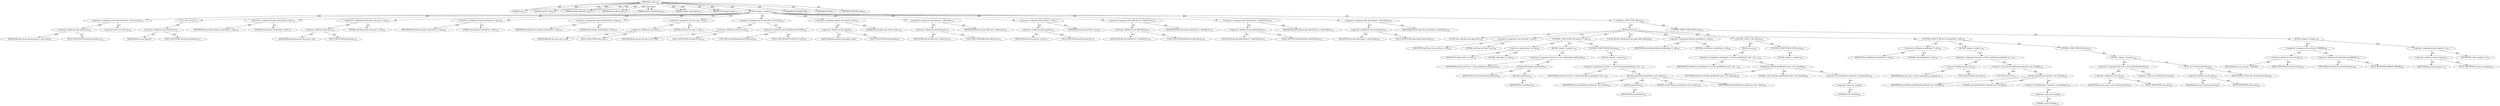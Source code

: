 digraph "&lt;init&gt;" {  
"111669149699" [label = <(METHOD,&lt;init&gt;)<SUB>229</SUB>> ]
"115964116997" [label = <(PARAM,this)<SUB>229</SUB>> ]
"115964117012" [label = <(PARAM,JUnitTest test)<SUB>229</SUB>> ]
"115964117013" [label = <(PARAM,boolean haltOnError)<SUB>229</SUB>> ]
"115964117014" [label = <(PARAM,boolean filtertrace)<SUB>230</SUB>> ]
"115964117015" [label = <(PARAM,boolean haltOnFailure)<SUB>230</SUB>> ]
"115964117016" [label = <(PARAM,boolean showOutput)<SUB>231</SUB>> ]
"115964117017" [label = <(PARAM,ClassLoader loader)<SUB>231</SUB>> ]
"25769803779" [label = <(BLOCK,&lt;empty&gt;,&lt;empty&gt;)<SUB>229</SUB>> ]
"30064771075" [label = <(&lt;operator&gt;.assignment,Vector this.formatters = new Vector())<SUB>124</SUB>> ]
"30064771076" [label = <(&lt;operator&gt;.fieldAccess,this.formatters)<SUB>124</SUB>> ]
"68719476763" [label = <(IDENTIFIER,this,Vector this.formatters = new Vector())> ]
"55834574848" [label = <(FIELD_IDENTIFIER,formatters,formatters)<SUB>124</SUB>> ]
"30064771077" [label = <(&lt;operator&gt;.alloc,new Vector())<SUB>124</SUB>> ]
"30064771078" [label = <(&lt;init&gt;,new Vector())<SUB>124</SUB>> ]
"30064771079" [label = <(&lt;operator&gt;.fieldAccess,this.formatters)<SUB>124</SUB>> ]
"68719476764" [label = <(IDENTIFIER,this,new Vector())> ]
"55834574849" [label = <(FIELD_IDENTIFIER,formatters,formatters)<SUB>124</SUB>> ]
"30064771080" [label = <(&lt;operator&gt;.assignment,boolean showOutput = false)<SUB>139</SUB>> ]
"68719476765" [label = <(IDENTIFIER,showOutput,boolean showOutput = false)<SUB>139</SUB>> ]
"90194313219" [label = <(LITERAL,false,boolean showOutput = false)<SUB>139</SUB>> ]
"30064771081" [label = <(&lt;operator&gt;.assignment,Permissions this.perm = null)<SUB>144</SUB>> ]
"30064771082" [label = <(&lt;operator&gt;.fieldAccess,this.perm)<SUB>144</SUB>> ]
"68719476766" [label = <(IDENTIFIER,this,Permissions this.perm = null)> ]
"55834574850" [label = <(FIELD_IDENTIFIER,perm,perm)<SUB>144</SUB>> ]
"90194313220" [label = <(LITERAL,null,Permissions this.perm = null)<SUB>144</SUB>> ]
"30064771083" [label = <(&lt;operator&gt;.assignment,boolean haltOnError = false)<SUB>162</SUB>> ]
"68719476767" [label = <(IDENTIFIER,haltOnError,boolean haltOnError = false)<SUB>162</SUB>> ]
"90194313221" [label = <(LITERAL,false,boolean haltOnError = false)<SUB>162</SUB>> ]
"30064771084" [label = <(&lt;operator&gt;.assignment,boolean haltOnFailure = false)<SUB>167</SUB>> ]
"68719476768" [label = <(IDENTIFIER,haltOnFailure,boolean haltOnFailure = false)<SUB>167</SUB>> ]
"90194313222" [label = <(LITERAL,false,boolean haltOnFailure = false)<SUB>167</SUB>> ]
"30064771085" [label = <(&lt;operator&gt;.assignment,Test this.suite = null)<SUB>172</SUB>> ]
"30064771086" [label = <(&lt;operator&gt;.fieldAccess,this.suite)<SUB>172</SUB>> ]
"68719476769" [label = <(IDENTIFIER,this,Test this.suite = null)> ]
"55834574851" [label = <(FIELD_IDENTIFIER,suite,suite)<SUB>172</SUB>> ]
"90194313223" [label = <(LITERAL,null,Test this.suite = null)<SUB>172</SUB>> ]
"30064771087" [label = <(&lt;operator&gt;.assignment,int this.retCode = SUCCESS)<SUB>182</SUB>> ]
"30064771088" [label = <(&lt;operator&gt;.fieldAccess,this.retCode)<SUB>182</SUB>> ]
"68719476770" [label = <(IDENTIFIER,this,int this.retCode = SUCCESS)> ]
"55834574852" [label = <(FIELD_IDENTIFIER,retCode,retCode)<SUB>182</SUB>> ]
"30064771089" [label = <(&lt;operator&gt;.fieldAccess,JUnitTestRunner.SUCCESS)<SUB>182</SUB>> ]
"180388626432" [label = <(TYPE_REF,JUnitTestRunner,JUnitTestRunner)<SUB>182</SUB>> ]
"55834574853" [label = <(FIELD_IDENTIFIER,SUCCESS,SUCCESS)<SUB>182</SUB>> ]
"30064771090" [label = <(&lt;operator&gt;.assignment,boolean this.forked = false)<SUB>196</SUB>> ]
"30064771091" [label = <(&lt;operator&gt;.fieldAccess,this.forked)<SUB>196</SUB>> ]
"68719476771" [label = <(IDENTIFIER,this,boolean this.forked = false)> ]
"55834574854" [label = <(FIELD_IDENTIFIER,forked,forked)<SUB>196</SUB>> ]
"90194313224" [label = <(LITERAL,false,boolean this.forked = false)<SUB>196</SUB>> ]
"30064771092" [label = <(&lt;operator&gt;.assignment,this.filtertrace = filtertrace)<SUB>232</SUB>> ]
"30064771093" [label = <(&lt;operator&gt;.fieldAccess,this.filtertrace)<SUB>232</SUB>> ]
"68719476744" [label = <(IDENTIFIER,this,this.filtertrace = filtertrace)<SUB>232</SUB>> ]
"55834574855" [label = <(FIELD_IDENTIFIER,filtertrace,filtertrace)<SUB>232</SUB>> ]
"68719476772" [label = <(IDENTIFIER,filtertrace,this.filtertrace = filtertrace)<SUB>232</SUB>> ]
"30064771094" [label = <(&lt;operator&gt;.assignment,this.junitTest = test)<SUB>233</SUB>> ]
"30064771095" [label = <(&lt;operator&gt;.fieldAccess,this.junitTest)<SUB>233</SUB>> ]
"68719476745" [label = <(IDENTIFIER,this,this.junitTest = test)<SUB>233</SUB>> ]
"55834574856" [label = <(FIELD_IDENTIFIER,junitTest,junitTest)<SUB>233</SUB>> ]
"68719476773" [label = <(IDENTIFIER,test,this.junitTest = test)<SUB>233</SUB>> ]
"30064771096" [label = <(&lt;operator&gt;.assignment,this.haltOnError = haltOnError)<SUB>234</SUB>> ]
"30064771097" [label = <(&lt;operator&gt;.fieldAccess,this.haltOnError)<SUB>234</SUB>> ]
"68719476746" [label = <(IDENTIFIER,this,this.haltOnError = haltOnError)<SUB>234</SUB>> ]
"55834574857" [label = <(FIELD_IDENTIFIER,haltOnError,haltOnError)<SUB>234</SUB>> ]
"68719476774" [label = <(IDENTIFIER,haltOnError,this.haltOnError = haltOnError)<SUB>234</SUB>> ]
"30064771098" [label = <(&lt;operator&gt;.assignment,this.haltOnFailure = haltOnFailure)<SUB>235</SUB>> ]
"30064771099" [label = <(&lt;operator&gt;.fieldAccess,this.haltOnFailure)<SUB>235</SUB>> ]
"68719476747" [label = <(IDENTIFIER,this,this.haltOnFailure = haltOnFailure)<SUB>235</SUB>> ]
"55834574858" [label = <(FIELD_IDENTIFIER,haltOnFailure,haltOnFailure)<SUB>235</SUB>> ]
"68719476775" [label = <(IDENTIFIER,haltOnFailure,this.haltOnFailure = haltOnFailure)<SUB>235</SUB>> ]
"30064771100" [label = <(&lt;operator&gt;.assignment,this.showOutput = showOutput)<SUB>236</SUB>> ]
"30064771101" [label = <(&lt;operator&gt;.fieldAccess,this.showOutput)<SUB>236</SUB>> ]
"68719476748" [label = <(IDENTIFIER,this,this.showOutput = showOutput)<SUB>236</SUB>> ]
"55834574859" [label = <(FIELD_IDENTIFIER,showOutput,showOutput)<SUB>236</SUB>> ]
"68719476776" [label = <(IDENTIFIER,showOutput,this.showOutput = showOutput)<SUB>236</SUB>> ]
"47244640256" [label = <(CONTROL_STRUCTURE,TRY,try)<SUB>238</SUB>> ]
"25769803780" [label = <(BLOCK,try,try)<SUB>238</SUB>> ]
"94489280512" [label = <(LOCAL,Class testClass: java.lang.Class)<SUB>239</SUB>> ]
"30064771102" [label = <(&lt;operator&gt;.assignment,Class testClass = null)<SUB>239</SUB>> ]
"68719476777" [label = <(IDENTIFIER,testClass,Class testClass = null)<SUB>239</SUB>> ]
"90194313225" [label = <(LITERAL,null,Class testClass = null)<SUB>239</SUB>> ]
"47244640257" [label = <(CONTROL_STRUCTURE,IF,if (loader == null))<SUB>240</SUB>> ]
"30064771103" [label = <(&lt;operator&gt;.equals,loader == null)<SUB>240</SUB>> ]
"68719476778" [label = <(IDENTIFIER,loader,loader == null)<SUB>240</SUB>> ]
"90194313226" [label = <(LITERAL,null,loader == null)<SUB>240</SUB>> ]
"25769803781" [label = <(BLOCK,&lt;empty&gt;,&lt;empty&gt;)<SUB>240</SUB>> ]
"30064771104" [label = <(&lt;operator&gt;.assignment,testClass = Class.forName(test.getName()))<SUB>241</SUB>> ]
"68719476779" [label = <(IDENTIFIER,testClass,testClass = Class.forName(test.getName()))<SUB>241</SUB>> ]
"30064771105" [label = <(forName,forName(test.getName()))<SUB>241</SUB>> ]
"68719476780" [label = <(IDENTIFIER,Class,forName(test.getName()))<SUB>241</SUB>> ]
"30064771106" [label = <(getName,getName())<SUB>241</SUB>> ]
"68719476781" [label = <(IDENTIFIER,test,getName())<SUB>241</SUB>> ]
"47244640258" [label = <(CONTROL_STRUCTURE,ELSE,else)<SUB>242</SUB>> ]
"25769803782" [label = <(BLOCK,&lt;empty&gt;,&lt;empty&gt;)<SUB>242</SUB>> ]
"30064771107" [label = <(&lt;operator&gt;.assignment,testClass = Class.forName(test.getName(), true,...)<SUB>243</SUB>> ]
"68719476782" [label = <(IDENTIFIER,testClass,testClass = Class.forName(test.getName(), true,...)<SUB>243</SUB>> ]
"30064771108" [label = <(forName,forName(test.getName(), true, loader))<SUB>243</SUB>> ]
"68719476783" [label = <(IDENTIFIER,Class,forName(test.getName(), true, loader))<SUB>243</SUB>> ]
"30064771109" [label = <(getName,getName())<SUB>243</SUB>> ]
"68719476784" [label = <(IDENTIFIER,test,getName())<SUB>243</SUB>> ]
"90194313227" [label = <(LITERAL,true,forName(test.getName(), true, loader))<SUB>243</SUB>> ]
"68719476785" [label = <(IDENTIFIER,loader,forName(test.getName(), true, loader))<SUB>243</SUB>> ]
"94489280513" [label = <(LOCAL,Method suiteMethod: java.lang.reflect.Method)<SUB>246</SUB>> ]
"30064771110" [label = <(&lt;operator&gt;.assignment,Method suiteMethod = null)<SUB>246</SUB>> ]
"68719476786" [label = <(IDENTIFIER,suiteMethod,Method suiteMethod = null)<SUB>246</SUB>> ]
"90194313228" [label = <(LITERAL,null,Method suiteMethod = null)<SUB>246</SUB>> ]
"47244640259" [label = <(CONTROL_STRUCTURE,TRY,try)<SUB>247</SUB>> ]
"25769803783" [label = <(BLOCK,try,try)<SUB>247</SUB>> ]
"30064771111" [label = <(&lt;operator&gt;.assignment,suiteMethod = testClass.getMethod(&quot;suite&quot;, new ...)<SUB>249</SUB>> ]
"68719476787" [label = <(IDENTIFIER,suiteMethod,suiteMethod = testClass.getMethod(&quot;suite&quot;, new ...)<SUB>249</SUB>> ]
"30064771112" [label = <(getMethod,testClass.getMethod(&quot;suite&quot;, new Class[0]))<SUB>249</SUB>> ]
"68719476788" [label = <(IDENTIFIER,testClass,testClass.getMethod(&quot;suite&quot;, new Class[0]))<SUB>249</SUB>> ]
"90194313229" [label = <(LITERAL,&quot;suite&quot;,testClass.getMethod(&quot;suite&quot;, new Class[0]))<SUB>249</SUB>> ]
"30064771113" [label = <(&lt;operator&gt;.arrayInitializer,&lt;operator&gt;.arrayInitializer)<SUB>249</SUB>> ]
"30064771114" [label = <(&lt;operator&gt;.alloc,new Class[0])> ]
"90194313230" [label = <(LITERAL,0,new Class[0])<SUB>249</SUB>> ]
"47244640260" [label = <(CONTROL_STRUCTURE,CATCH,catch)<SUB>250</SUB>> ]
"25769803784" [label = <(BLOCK,&lt;empty&gt;,&lt;empty&gt;)<SUB>250</SUB>> ]
"47244640261" [label = <(CONTROL_STRUCTURE,IF,if (suiteMethod != null))<SUB>254</SUB>> ]
"30064771115" [label = <(&lt;operator&gt;.notEquals,suiteMethod != null)<SUB>254</SUB>> ]
"68719476789" [label = <(IDENTIFIER,suiteMethod,suiteMethod != null)<SUB>254</SUB>> ]
"90194313231" [label = <(LITERAL,null,suiteMethod != null)<SUB>254</SUB>> ]
"25769803785" [label = <(BLOCK,&lt;empty&gt;,&lt;empty&gt;)<SUB>254</SUB>> ]
"30064771116" [label = <(&lt;operator&gt;.assignment,this.suite = (Test) suiteMethod.invoke(null, ne...)<SUB>258</SUB>> ]
"30064771117" [label = <(&lt;operator&gt;.fieldAccess,this.suite)<SUB>258</SUB>> ]
"68719476790" [label = <(IDENTIFIER,this,this.suite = (Test) suiteMethod.invoke(null, ne...)> ]
"55834574860" [label = <(FIELD_IDENTIFIER,suite,suite)<SUB>258</SUB>> ]
"30064771118" [label = <(&lt;operator&gt;.cast,(Test) suiteMethod.invoke(null, new Class[0]))<SUB>258</SUB>> ]
"180388626433" [label = <(TYPE_REF,Test,Test)<SUB>258</SUB>> ]
"30064771119" [label = <(invoke,suiteMethod.invoke(null, new Class[0]))<SUB>258</SUB>> ]
"68719476791" [label = <(IDENTIFIER,suiteMethod,suiteMethod.invoke(null, new Class[0]))<SUB>258</SUB>> ]
"90194313232" [label = <(LITERAL,null,suiteMethod.invoke(null, new Class[0]))<SUB>258</SUB>> ]
"30064771120" [label = <(&lt;operator&gt;.arrayInitializer,&lt;operator&gt;.arrayInitializer)<SUB>258</SUB>> ]
"30064771121" [label = <(&lt;operator&gt;.alloc,new Class[0])> ]
"90194313233" [label = <(LITERAL,0,new Class[0])<SUB>258</SUB>> ]
"47244640262" [label = <(CONTROL_STRUCTURE,ELSE,else)<SUB>259</SUB>> ]
"25769803786" [label = <(BLOCK,&lt;empty&gt;,&lt;empty&gt;)<SUB>259</SUB>> ]
"30064771122" [label = <(&lt;operator&gt;.assignment,this.suite = new TestSuite(testClass))<SUB>262</SUB>> ]
"30064771123" [label = <(&lt;operator&gt;.fieldAccess,this.suite)<SUB>262</SUB>> ]
"68719476792" [label = <(IDENTIFIER,this,this.suite = new TestSuite(testClass))> ]
"55834574861" [label = <(FIELD_IDENTIFIER,suite,suite)<SUB>262</SUB>> ]
"30064771124" [label = <(&lt;operator&gt;.alloc,new TestSuite(testClass))<SUB>262</SUB>> ]
"30064771125" [label = <(&lt;init&gt;,new TestSuite(testClass))<SUB>262</SUB>> ]
"30064771126" [label = <(&lt;operator&gt;.fieldAccess,this.suite)<SUB>262</SUB>> ]
"68719476793" [label = <(IDENTIFIER,this,new TestSuite(testClass))> ]
"55834574862" [label = <(FIELD_IDENTIFIER,suite,suite)<SUB>262</SUB>> ]
"68719476794" [label = <(IDENTIFIER,testClass,new TestSuite(testClass))<SUB>262</SUB>> ]
"47244640263" [label = <(CONTROL_STRUCTURE,CATCH,catch)<SUB>265</SUB>> ]
"25769803787" [label = <(BLOCK,&lt;empty&gt;,&lt;empty&gt;)<SUB>265</SUB>> ]
"30064771127" [label = <(&lt;operator&gt;.assignment,this.retCode = ERRORS)<SUB>266</SUB>> ]
"30064771128" [label = <(&lt;operator&gt;.fieldAccess,this.retCode)<SUB>266</SUB>> ]
"68719476795" [label = <(IDENTIFIER,this,this.retCode = ERRORS)> ]
"55834574863" [label = <(FIELD_IDENTIFIER,retCode,retCode)<SUB>266</SUB>> ]
"30064771129" [label = <(&lt;operator&gt;.fieldAccess,JUnitTestRunner.ERRORS)<SUB>266</SUB>> ]
"180388626434" [label = <(TYPE_REF,JUnitTestRunner,JUnitTestRunner)<SUB>266</SUB>> ]
"55834574864" [label = <(FIELD_IDENTIFIER,ERRORS,ERRORS)<SUB>266</SUB>> ]
"30064771130" [label = <(&lt;operator&gt;.assignment,this.exception = e)<SUB>267</SUB>> ]
"30064771131" [label = <(&lt;operator&gt;.fieldAccess,this.exception)<SUB>267</SUB>> ]
"68719476796" [label = <(IDENTIFIER,this,this.exception = e)> ]
"55834574865" [label = <(FIELD_IDENTIFIER,exception,exception)<SUB>267</SUB>> ]
"68719476797" [label = <(IDENTIFIER,e,this.exception = e)<SUB>267</SUB>> ]
"133143986205" [label = <(MODIFIER,CONSTRUCTOR)> ]
"133143986206" [label = <(MODIFIER,PUBLIC)> ]
"128849018883" [label = <(METHOD_RETURN,void)<SUB>269</SUB>> ]
  "111669149699" -> "115964116997"  [ label = "AST: "] 
  "111669149699" -> "115964117012"  [ label = "AST: "] 
  "111669149699" -> "115964117013"  [ label = "AST: "] 
  "111669149699" -> "115964117014"  [ label = "AST: "] 
  "111669149699" -> "115964117015"  [ label = "AST: "] 
  "111669149699" -> "115964117016"  [ label = "AST: "] 
  "111669149699" -> "115964117017"  [ label = "AST: "] 
  "111669149699" -> "25769803779"  [ label = "AST: "] 
  "111669149699" -> "133143986205"  [ label = "AST: "] 
  "111669149699" -> "133143986206"  [ label = "AST: "] 
  "111669149699" -> "128849018883"  [ label = "AST: "] 
  "25769803779" -> "30064771075"  [ label = "AST: "] 
  "25769803779" -> "30064771078"  [ label = "AST: "] 
  "25769803779" -> "30064771080"  [ label = "AST: "] 
  "25769803779" -> "30064771081"  [ label = "AST: "] 
  "25769803779" -> "30064771083"  [ label = "AST: "] 
  "25769803779" -> "30064771084"  [ label = "AST: "] 
  "25769803779" -> "30064771085"  [ label = "AST: "] 
  "25769803779" -> "30064771087"  [ label = "AST: "] 
  "25769803779" -> "30064771090"  [ label = "AST: "] 
  "25769803779" -> "30064771092"  [ label = "AST: "] 
  "25769803779" -> "30064771094"  [ label = "AST: "] 
  "25769803779" -> "30064771096"  [ label = "AST: "] 
  "25769803779" -> "30064771098"  [ label = "AST: "] 
  "25769803779" -> "30064771100"  [ label = "AST: "] 
  "25769803779" -> "47244640256"  [ label = "AST: "] 
  "30064771075" -> "30064771076"  [ label = "AST: "] 
  "30064771075" -> "30064771077"  [ label = "AST: "] 
  "30064771076" -> "68719476763"  [ label = "AST: "] 
  "30064771076" -> "55834574848"  [ label = "AST: "] 
  "30064771078" -> "30064771079"  [ label = "AST: "] 
  "30064771079" -> "68719476764"  [ label = "AST: "] 
  "30064771079" -> "55834574849"  [ label = "AST: "] 
  "30064771080" -> "68719476765"  [ label = "AST: "] 
  "30064771080" -> "90194313219"  [ label = "AST: "] 
  "30064771081" -> "30064771082"  [ label = "AST: "] 
  "30064771081" -> "90194313220"  [ label = "AST: "] 
  "30064771082" -> "68719476766"  [ label = "AST: "] 
  "30064771082" -> "55834574850"  [ label = "AST: "] 
  "30064771083" -> "68719476767"  [ label = "AST: "] 
  "30064771083" -> "90194313221"  [ label = "AST: "] 
  "30064771084" -> "68719476768"  [ label = "AST: "] 
  "30064771084" -> "90194313222"  [ label = "AST: "] 
  "30064771085" -> "30064771086"  [ label = "AST: "] 
  "30064771085" -> "90194313223"  [ label = "AST: "] 
  "30064771086" -> "68719476769"  [ label = "AST: "] 
  "30064771086" -> "55834574851"  [ label = "AST: "] 
  "30064771087" -> "30064771088"  [ label = "AST: "] 
  "30064771087" -> "30064771089"  [ label = "AST: "] 
  "30064771088" -> "68719476770"  [ label = "AST: "] 
  "30064771088" -> "55834574852"  [ label = "AST: "] 
  "30064771089" -> "180388626432"  [ label = "AST: "] 
  "30064771089" -> "55834574853"  [ label = "AST: "] 
  "30064771090" -> "30064771091"  [ label = "AST: "] 
  "30064771090" -> "90194313224"  [ label = "AST: "] 
  "30064771091" -> "68719476771"  [ label = "AST: "] 
  "30064771091" -> "55834574854"  [ label = "AST: "] 
  "30064771092" -> "30064771093"  [ label = "AST: "] 
  "30064771092" -> "68719476772"  [ label = "AST: "] 
  "30064771093" -> "68719476744"  [ label = "AST: "] 
  "30064771093" -> "55834574855"  [ label = "AST: "] 
  "30064771094" -> "30064771095"  [ label = "AST: "] 
  "30064771094" -> "68719476773"  [ label = "AST: "] 
  "30064771095" -> "68719476745"  [ label = "AST: "] 
  "30064771095" -> "55834574856"  [ label = "AST: "] 
  "30064771096" -> "30064771097"  [ label = "AST: "] 
  "30064771096" -> "68719476774"  [ label = "AST: "] 
  "30064771097" -> "68719476746"  [ label = "AST: "] 
  "30064771097" -> "55834574857"  [ label = "AST: "] 
  "30064771098" -> "30064771099"  [ label = "AST: "] 
  "30064771098" -> "68719476775"  [ label = "AST: "] 
  "30064771099" -> "68719476747"  [ label = "AST: "] 
  "30064771099" -> "55834574858"  [ label = "AST: "] 
  "30064771100" -> "30064771101"  [ label = "AST: "] 
  "30064771100" -> "68719476776"  [ label = "AST: "] 
  "30064771101" -> "68719476748"  [ label = "AST: "] 
  "30064771101" -> "55834574859"  [ label = "AST: "] 
  "47244640256" -> "25769803780"  [ label = "AST: "] 
  "47244640256" -> "47244640263"  [ label = "AST: "] 
  "25769803780" -> "94489280512"  [ label = "AST: "] 
  "25769803780" -> "30064771102"  [ label = "AST: "] 
  "25769803780" -> "47244640257"  [ label = "AST: "] 
  "25769803780" -> "94489280513"  [ label = "AST: "] 
  "25769803780" -> "30064771110"  [ label = "AST: "] 
  "25769803780" -> "47244640259"  [ label = "AST: "] 
  "25769803780" -> "47244640261"  [ label = "AST: "] 
  "30064771102" -> "68719476777"  [ label = "AST: "] 
  "30064771102" -> "90194313225"  [ label = "AST: "] 
  "47244640257" -> "30064771103"  [ label = "AST: "] 
  "47244640257" -> "25769803781"  [ label = "AST: "] 
  "47244640257" -> "47244640258"  [ label = "AST: "] 
  "30064771103" -> "68719476778"  [ label = "AST: "] 
  "30064771103" -> "90194313226"  [ label = "AST: "] 
  "25769803781" -> "30064771104"  [ label = "AST: "] 
  "30064771104" -> "68719476779"  [ label = "AST: "] 
  "30064771104" -> "30064771105"  [ label = "AST: "] 
  "30064771105" -> "68719476780"  [ label = "AST: "] 
  "30064771105" -> "30064771106"  [ label = "AST: "] 
  "30064771106" -> "68719476781"  [ label = "AST: "] 
  "47244640258" -> "25769803782"  [ label = "AST: "] 
  "25769803782" -> "30064771107"  [ label = "AST: "] 
  "30064771107" -> "68719476782"  [ label = "AST: "] 
  "30064771107" -> "30064771108"  [ label = "AST: "] 
  "30064771108" -> "68719476783"  [ label = "AST: "] 
  "30064771108" -> "30064771109"  [ label = "AST: "] 
  "30064771108" -> "90194313227"  [ label = "AST: "] 
  "30064771108" -> "68719476785"  [ label = "AST: "] 
  "30064771109" -> "68719476784"  [ label = "AST: "] 
  "30064771110" -> "68719476786"  [ label = "AST: "] 
  "30064771110" -> "90194313228"  [ label = "AST: "] 
  "47244640259" -> "25769803783"  [ label = "AST: "] 
  "47244640259" -> "47244640260"  [ label = "AST: "] 
  "25769803783" -> "30064771111"  [ label = "AST: "] 
  "30064771111" -> "68719476787"  [ label = "AST: "] 
  "30064771111" -> "30064771112"  [ label = "AST: "] 
  "30064771112" -> "68719476788"  [ label = "AST: "] 
  "30064771112" -> "90194313229"  [ label = "AST: "] 
  "30064771112" -> "30064771113"  [ label = "AST: "] 
  "30064771113" -> "30064771114"  [ label = "AST: "] 
  "30064771114" -> "90194313230"  [ label = "AST: "] 
  "47244640260" -> "25769803784"  [ label = "AST: "] 
  "47244640261" -> "30064771115"  [ label = "AST: "] 
  "47244640261" -> "25769803785"  [ label = "AST: "] 
  "47244640261" -> "47244640262"  [ label = "AST: "] 
  "30064771115" -> "68719476789"  [ label = "AST: "] 
  "30064771115" -> "90194313231"  [ label = "AST: "] 
  "25769803785" -> "30064771116"  [ label = "AST: "] 
  "30064771116" -> "30064771117"  [ label = "AST: "] 
  "30064771116" -> "30064771118"  [ label = "AST: "] 
  "30064771117" -> "68719476790"  [ label = "AST: "] 
  "30064771117" -> "55834574860"  [ label = "AST: "] 
  "30064771118" -> "180388626433"  [ label = "AST: "] 
  "30064771118" -> "30064771119"  [ label = "AST: "] 
  "30064771119" -> "68719476791"  [ label = "AST: "] 
  "30064771119" -> "90194313232"  [ label = "AST: "] 
  "30064771119" -> "30064771120"  [ label = "AST: "] 
  "30064771120" -> "30064771121"  [ label = "AST: "] 
  "30064771121" -> "90194313233"  [ label = "AST: "] 
  "47244640262" -> "25769803786"  [ label = "AST: "] 
  "25769803786" -> "30064771122"  [ label = "AST: "] 
  "25769803786" -> "30064771125"  [ label = "AST: "] 
  "30064771122" -> "30064771123"  [ label = "AST: "] 
  "30064771122" -> "30064771124"  [ label = "AST: "] 
  "30064771123" -> "68719476792"  [ label = "AST: "] 
  "30064771123" -> "55834574861"  [ label = "AST: "] 
  "30064771125" -> "30064771126"  [ label = "AST: "] 
  "30064771125" -> "68719476794"  [ label = "AST: "] 
  "30064771126" -> "68719476793"  [ label = "AST: "] 
  "30064771126" -> "55834574862"  [ label = "AST: "] 
  "47244640263" -> "25769803787"  [ label = "AST: "] 
  "25769803787" -> "30064771127"  [ label = "AST: "] 
  "25769803787" -> "30064771130"  [ label = "AST: "] 
  "30064771127" -> "30064771128"  [ label = "AST: "] 
  "30064771127" -> "30064771129"  [ label = "AST: "] 
  "30064771128" -> "68719476795"  [ label = "AST: "] 
  "30064771128" -> "55834574863"  [ label = "AST: "] 
  "30064771129" -> "180388626434"  [ label = "AST: "] 
  "30064771129" -> "55834574864"  [ label = "AST: "] 
  "30064771130" -> "30064771131"  [ label = "AST: "] 
  "30064771130" -> "68719476797"  [ label = "AST: "] 
  "30064771131" -> "68719476796"  [ label = "AST: "] 
  "30064771131" -> "55834574865"  [ label = "AST: "] 
  "111669149699" -> "115964116997"  [ label = "DDG: "] 
  "111669149699" -> "115964117012"  [ label = "DDG: "] 
  "111669149699" -> "115964117013"  [ label = "DDG: "] 
  "111669149699" -> "115964117014"  [ label = "DDG: "] 
  "111669149699" -> "115964117015"  [ label = "DDG: "] 
  "111669149699" -> "115964117016"  [ label = "DDG: "] 
  "111669149699" -> "115964117017"  [ label = "DDG: "] 
}
